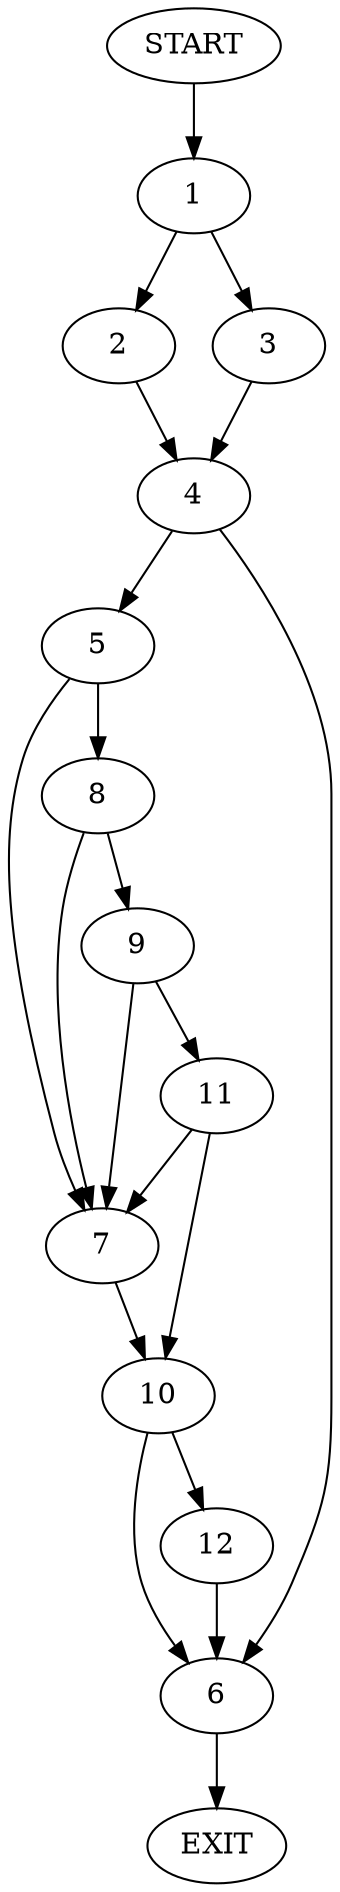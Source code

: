digraph {
0 [label="START"]
13 [label="EXIT"]
0 -> 1
1 -> 2
1 -> 3
2 -> 4
3 -> 4
4 -> 5
4 -> 6
5 -> 7
5 -> 8
6 -> 13
8 -> 7
8 -> 9
7 -> 10
9 -> 7
9 -> 11
11 -> 7
11 -> 10
10 -> 12
10 -> 6
12 -> 6
}
